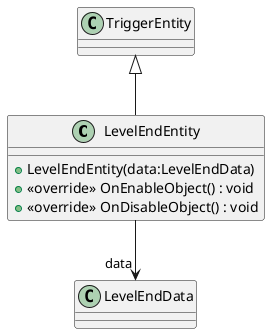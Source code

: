 @startuml
class LevelEndEntity {
    + LevelEndEntity(data:LevelEndData)
    + <<override>> OnEnableObject() : void
    + <<override>> OnDisableObject() : void
}
TriggerEntity <|-- LevelEndEntity
LevelEndEntity --> "data" LevelEndData
@enduml
